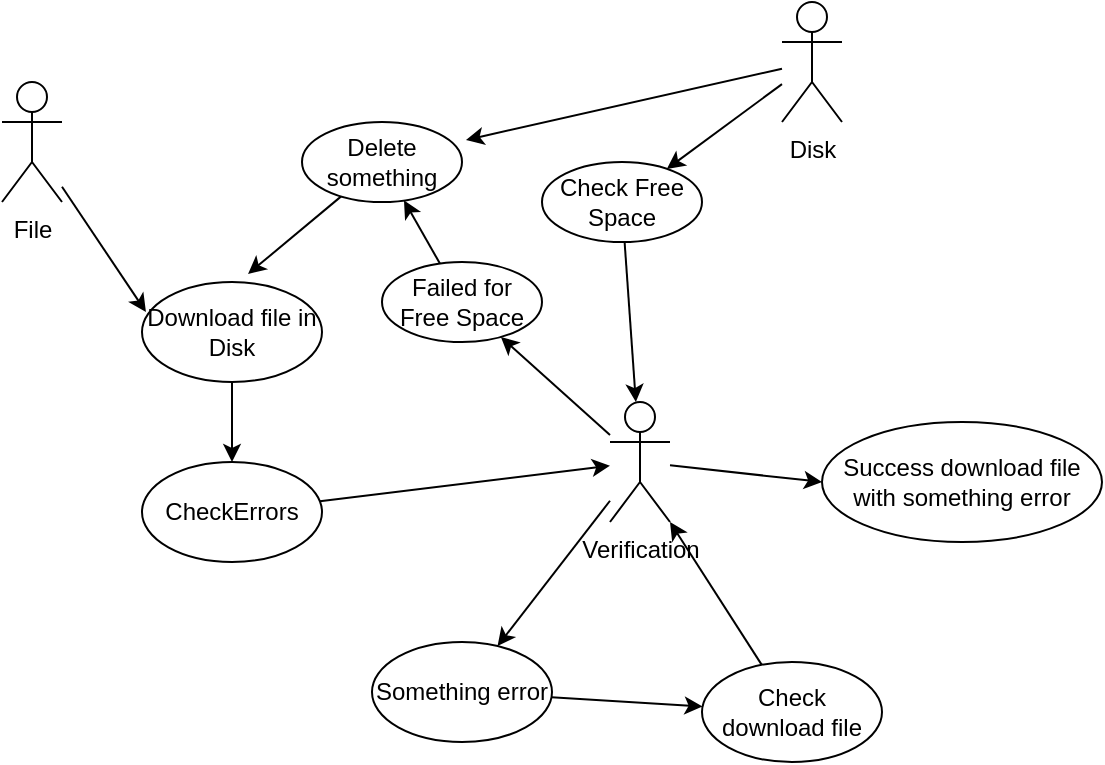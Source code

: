 <mxfile version="21.7.4" type="device">
  <diagram name="Страница — 1" id="5PmundPu9_5DxC-cmLuP">
    <mxGraphModel dx="807" dy="777" grid="1" gridSize="10" guides="1" tooltips="1" connect="1" arrows="1" fold="1" page="1" pageScale="1" pageWidth="827" pageHeight="1169" math="0" shadow="0">
      <root>
        <mxCell id="0" />
        <mxCell id="1" parent="0" />
        <mxCell id="rfkcQuI-JUuW1YwND3BE-13" style="rounded=0;orthogonalLoop=1;jettySize=auto;html=1;" edge="1" parent="1" source="rfkcQuI-JUuW1YwND3BE-1" target="rfkcQuI-JUuW1YwND3BE-12">
          <mxGeometry relative="1" as="geometry" />
        </mxCell>
        <mxCell id="rfkcQuI-JUuW1YwND3BE-41" style="edgeStyle=none;rounded=0;orthogonalLoop=1;jettySize=auto;html=1;entryX=1.025;entryY=0.225;entryDx=0;entryDy=0;entryPerimeter=0;" edge="1" parent="1" source="rfkcQuI-JUuW1YwND3BE-1" target="rfkcQuI-JUuW1YwND3BE-39">
          <mxGeometry relative="1" as="geometry" />
        </mxCell>
        <mxCell id="rfkcQuI-JUuW1YwND3BE-1" value="Disk" style="shape=umlActor;verticalLabelPosition=bottom;verticalAlign=top;html=1;" vertex="1" parent="1">
          <mxGeometry x="470" y="120" width="30" height="60" as="geometry" />
        </mxCell>
        <mxCell id="rfkcQuI-JUuW1YwND3BE-20" style="rounded=0;orthogonalLoop=1;jettySize=auto;html=1;entryX=0.022;entryY=0.3;entryDx=0;entryDy=0;entryPerimeter=0;" edge="1" parent="1" source="rfkcQuI-JUuW1YwND3BE-2" target="rfkcQuI-JUuW1YwND3BE-17">
          <mxGeometry relative="1" as="geometry" />
        </mxCell>
        <mxCell id="rfkcQuI-JUuW1YwND3BE-2" value="File" style="shape=umlActor;verticalLabelPosition=bottom;verticalAlign=top;html=1;" vertex="1" parent="1">
          <mxGeometry x="80" y="160" width="30" height="60" as="geometry" />
        </mxCell>
        <mxCell id="rfkcQuI-JUuW1YwND3BE-16" style="rounded=0;orthogonalLoop=1;jettySize=auto;html=1;" edge="1" parent="1" source="rfkcQuI-JUuW1YwND3BE-3" target="rfkcQuI-JUuW1YwND3BE-15">
          <mxGeometry relative="1" as="geometry" />
        </mxCell>
        <mxCell id="rfkcQuI-JUuW1YwND3BE-28" style="edgeStyle=none;rounded=0;orthogonalLoop=1;jettySize=auto;html=1;" edge="1" parent="1" source="rfkcQuI-JUuW1YwND3BE-3" target="rfkcQuI-JUuW1YwND3BE-27">
          <mxGeometry relative="1" as="geometry" />
        </mxCell>
        <mxCell id="rfkcQuI-JUuW1YwND3BE-36" style="edgeStyle=none;rounded=0;orthogonalLoop=1;jettySize=auto;html=1;entryX=0;entryY=0.5;entryDx=0;entryDy=0;" edge="1" parent="1" source="rfkcQuI-JUuW1YwND3BE-3" target="rfkcQuI-JUuW1YwND3BE-35">
          <mxGeometry relative="1" as="geometry" />
        </mxCell>
        <mxCell id="rfkcQuI-JUuW1YwND3BE-3" value="Verification" style="shape=umlActor;verticalLabelPosition=bottom;verticalAlign=top;html=1;" vertex="1" parent="1">
          <mxGeometry x="384" y="320" width="30" height="60" as="geometry" />
        </mxCell>
        <mxCell id="rfkcQuI-JUuW1YwND3BE-14" style="rounded=0;orthogonalLoop=1;jettySize=auto;html=1;" edge="1" parent="1" source="rfkcQuI-JUuW1YwND3BE-12" target="rfkcQuI-JUuW1YwND3BE-3">
          <mxGeometry relative="1" as="geometry" />
        </mxCell>
        <mxCell id="rfkcQuI-JUuW1YwND3BE-12" value="Check Free Space" style="ellipse;whiteSpace=wrap;html=1;" vertex="1" parent="1">
          <mxGeometry x="350" y="200" width="80" height="40" as="geometry" />
        </mxCell>
        <mxCell id="rfkcQuI-JUuW1YwND3BE-40" style="edgeStyle=none;rounded=0;orthogonalLoop=1;jettySize=auto;html=1;" edge="1" parent="1" source="rfkcQuI-JUuW1YwND3BE-15" target="rfkcQuI-JUuW1YwND3BE-39">
          <mxGeometry relative="1" as="geometry" />
        </mxCell>
        <mxCell id="rfkcQuI-JUuW1YwND3BE-15" value="Failed for Free Space" style="ellipse;whiteSpace=wrap;html=1;" vertex="1" parent="1">
          <mxGeometry x="270" y="250" width="80" height="40" as="geometry" />
        </mxCell>
        <mxCell id="rfkcQuI-JUuW1YwND3BE-23" style="edgeStyle=orthogonalEdgeStyle;rounded=0;orthogonalLoop=1;jettySize=auto;html=1;entryX=0.5;entryY=0;entryDx=0;entryDy=0;" edge="1" parent="1" source="rfkcQuI-JUuW1YwND3BE-17" target="rfkcQuI-JUuW1YwND3BE-22">
          <mxGeometry relative="1" as="geometry" />
        </mxCell>
        <mxCell id="rfkcQuI-JUuW1YwND3BE-17" value="Download file in Disk" style="ellipse;whiteSpace=wrap;html=1;" vertex="1" parent="1">
          <mxGeometry x="150" y="260" width="90" height="50" as="geometry" />
        </mxCell>
        <mxCell id="rfkcQuI-JUuW1YwND3BE-26" style="edgeStyle=none;rounded=0;orthogonalLoop=1;jettySize=auto;html=1;" edge="1" parent="1" source="rfkcQuI-JUuW1YwND3BE-22" target="rfkcQuI-JUuW1YwND3BE-3">
          <mxGeometry relative="1" as="geometry" />
        </mxCell>
        <mxCell id="rfkcQuI-JUuW1YwND3BE-22" value="CheckErrors" style="ellipse;whiteSpace=wrap;html=1;" vertex="1" parent="1">
          <mxGeometry x="150" y="350" width="90" height="50" as="geometry" />
        </mxCell>
        <mxCell id="rfkcQuI-JUuW1YwND3BE-31" style="edgeStyle=none;rounded=0;orthogonalLoop=1;jettySize=auto;html=1;" edge="1" parent="1" source="rfkcQuI-JUuW1YwND3BE-27" target="rfkcQuI-JUuW1YwND3BE-30">
          <mxGeometry relative="1" as="geometry" />
        </mxCell>
        <mxCell id="rfkcQuI-JUuW1YwND3BE-27" value="Something error" style="ellipse;whiteSpace=wrap;html=1;" vertex="1" parent="1">
          <mxGeometry x="265" y="440" width="90" height="50" as="geometry" />
        </mxCell>
        <mxCell id="rfkcQuI-JUuW1YwND3BE-34" style="edgeStyle=none;rounded=0;orthogonalLoop=1;jettySize=auto;html=1;entryX=1;entryY=1;entryDx=0;entryDy=0;entryPerimeter=0;" edge="1" parent="1" source="rfkcQuI-JUuW1YwND3BE-30" target="rfkcQuI-JUuW1YwND3BE-3">
          <mxGeometry relative="1" as="geometry" />
        </mxCell>
        <mxCell id="rfkcQuI-JUuW1YwND3BE-30" value="Check download file" style="ellipse;whiteSpace=wrap;html=1;" vertex="1" parent="1">
          <mxGeometry x="430" y="450" width="90" height="50" as="geometry" />
        </mxCell>
        <mxCell id="rfkcQuI-JUuW1YwND3BE-35" value="Success download file with something error" style="ellipse;whiteSpace=wrap;html=1;" vertex="1" parent="1">
          <mxGeometry x="490" y="330" width="140" height="60" as="geometry" />
        </mxCell>
        <mxCell id="rfkcQuI-JUuW1YwND3BE-42" style="edgeStyle=none;rounded=0;orthogonalLoop=1;jettySize=auto;html=1;entryX=0.589;entryY=-0.08;entryDx=0;entryDy=0;entryPerimeter=0;" edge="1" parent="1" source="rfkcQuI-JUuW1YwND3BE-39" target="rfkcQuI-JUuW1YwND3BE-17">
          <mxGeometry relative="1" as="geometry" />
        </mxCell>
        <mxCell id="rfkcQuI-JUuW1YwND3BE-39" value="Delete something" style="ellipse;whiteSpace=wrap;html=1;" vertex="1" parent="1">
          <mxGeometry x="230" y="180" width="80" height="40" as="geometry" />
        </mxCell>
      </root>
    </mxGraphModel>
  </diagram>
</mxfile>
